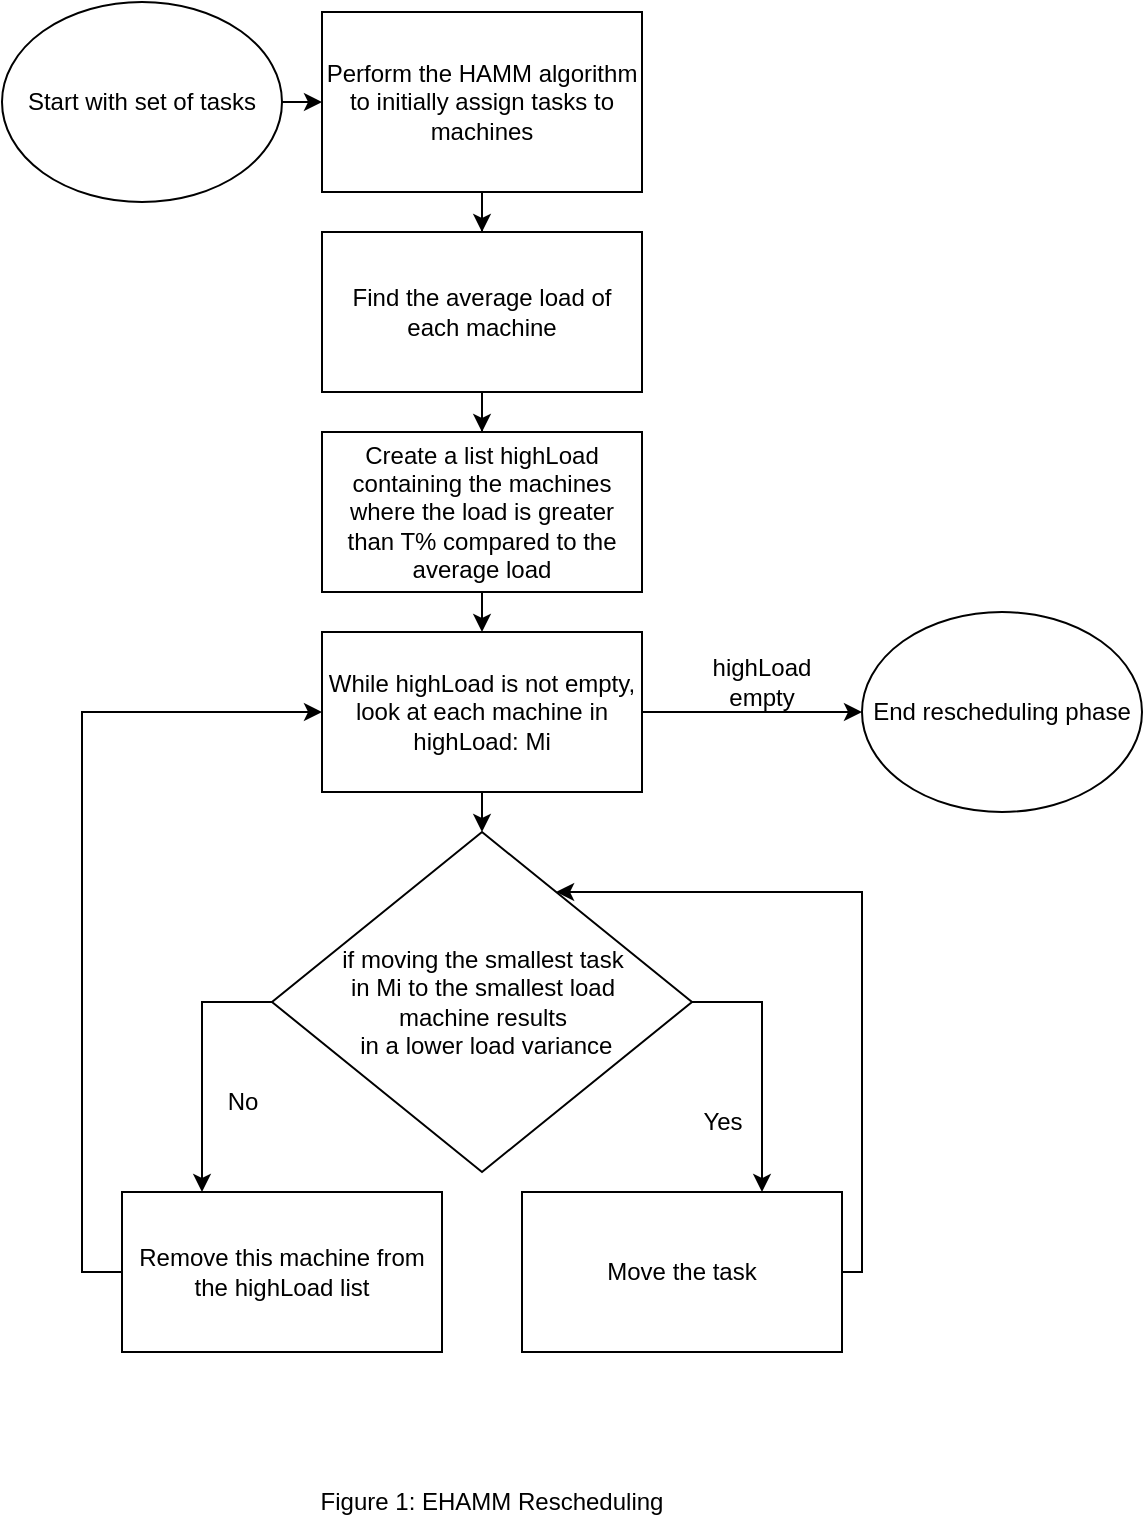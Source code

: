 <mxfile version="21.0.8" type="github">
  <diagram name="Page-1" id="htW07n8LYYYhgj7FKJxG">
    <mxGraphModel dx="1687" dy="832" grid="1" gridSize="10" guides="1" tooltips="1" connect="1" arrows="1" fold="1" page="1" pageScale="1" pageWidth="850" pageHeight="1100" math="0" shadow="0">
      <root>
        <mxCell id="0" />
        <mxCell id="1" parent="0" />
        <mxCell id="3CGPZZpxTsE3SwU_6RhS-4" style="edgeStyle=orthogonalEdgeStyle;rounded=0;orthogonalLoop=1;jettySize=auto;html=1;exitX=0.5;exitY=1;exitDx=0;exitDy=0;" edge="1" parent="1" source="3CGPZZpxTsE3SwU_6RhS-1" target="3CGPZZpxTsE3SwU_6RhS-5">
          <mxGeometry relative="1" as="geometry">
            <mxPoint x="420" y="210" as="targetPoint" />
          </mxGeometry>
        </mxCell>
        <mxCell id="3CGPZZpxTsE3SwU_6RhS-1" value="Find the average load of each machine" style="rounded=0;whiteSpace=wrap;html=1;" vertex="1" parent="1">
          <mxGeometry x="340" y="120" width="160" height="80" as="geometry" />
        </mxCell>
        <mxCell id="3CGPZZpxTsE3SwU_6RhS-3" style="edgeStyle=orthogonalEdgeStyle;rounded=0;orthogonalLoop=1;jettySize=auto;html=1;exitX=0.5;exitY=1;exitDx=0;exitDy=0;" edge="1" parent="1" source="3CGPZZpxTsE3SwU_6RhS-2" target="3CGPZZpxTsE3SwU_6RhS-1">
          <mxGeometry relative="1" as="geometry" />
        </mxCell>
        <mxCell id="3CGPZZpxTsE3SwU_6RhS-2" value="Perform the HAMM algorithm to initially assign tasks to machines" style="rounded=0;whiteSpace=wrap;html=1;" vertex="1" parent="1">
          <mxGeometry x="340" y="10" width="160" height="90" as="geometry" />
        </mxCell>
        <mxCell id="3CGPZZpxTsE3SwU_6RhS-22" style="edgeStyle=orthogonalEdgeStyle;rounded=0;orthogonalLoop=1;jettySize=auto;html=1;exitX=0.5;exitY=1;exitDx=0;exitDy=0;entryX=0.5;entryY=0;entryDx=0;entryDy=0;" edge="1" parent="1" source="3CGPZZpxTsE3SwU_6RhS-5" target="3CGPZZpxTsE3SwU_6RhS-19">
          <mxGeometry relative="1" as="geometry" />
        </mxCell>
        <mxCell id="3CGPZZpxTsE3SwU_6RhS-5" value="Create a list highLoad containing the machines where the load is greater than T% compared to the average load" style="rounded=0;whiteSpace=wrap;html=1;" vertex="1" parent="1">
          <mxGeometry x="340" y="220" width="160" height="80" as="geometry" />
        </mxCell>
        <mxCell id="3CGPZZpxTsE3SwU_6RhS-40" style="edgeStyle=orthogonalEdgeStyle;rounded=0;orthogonalLoop=1;jettySize=auto;html=1;exitX=0.5;exitY=1;exitDx=0;exitDy=0;entryX=0.5;entryY=0;entryDx=0;entryDy=0;" edge="1" parent="1" source="3CGPZZpxTsE3SwU_6RhS-19" target="3CGPZZpxTsE3SwU_6RhS-54">
          <mxGeometry relative="1" as="geometry">
            <mxPoint x="420" y="430" as="targetPoint" />
          </mxGeometry>
        </mxCell>
        <mxCell id="3CGPZZpxTsE3SwU_6RhS-45" style="edgeStyle=orthogonalEdgeStyle;rounded=0;orthogonalLoop=1;jettySize=auto;html=1;exitX=1;exitY=0.5;exitDx=0;exitDy=0;entryX=0;entryY=0.5;entryDx=0;entryDy=0;" edge="1" parent="1" source="3CGPZZpxTsE3SwU_6RhS-19">
          <mxGeometry relative="1" as="geometry">
            <mxPoint x="610" y="360" as="targetPoint" />
          </mxGeometry>
        </mxCell>
        <mxCell id="3CGPZZpxTsE3SwU_6RhS-19" value="While highLoad is not empty, look at each machine in highLoad: Mi" style="rounded=0;whiteSpace=wrap;html=1;" vertex="1" parent="1">
          <mxGeometry x="340" y="320" width="160" height="80" as="geometry" />
        </mxCell>
        <mxCell id="3CGPZZpxTsE3SwU_6RhS-31" value="No" style="text;html=1;align=center;verticalAlign=middle;resizable=0;points=[];autosize=1;strokeColor=none;fillColor=none;" vertex="1" parent="1">
          <mxGeometry x="280" y="540" width="40" height="30" as="geometry" />
        </mxCell>
        <mxCell id="3CGPZZpxTsE3SwU_6RhS-32" value="Yes" style="text;html=1;align=center;verticalAlign=middle;resizable=0;points=[];autosize=1;strokeColor=none;fillColor=none;" vertex="1" parent="1">
          <mxGeometry x="520" y="550" width="40" height="30" as="geometry" />
        </mxCell>
        <mxCell id="3CGPZZpxTsE3SwU_6RhS-66" style="edgeStyle=orthogonalEdgeStyle;rounded=0;orthogonalLoop=1;jettySize=auto;html=1;exitX=1;exitY=0.5;exitDx=0;exitDy=0;" edge="1" parent="1" source="3CGPZZpxTsE3SwU_6RhS-35" target="3CGPZZpxTsE3SwU_6RhS-54">
          <mxGeometry relative="1" as="geometry">
            <mxPoint x="620" y="450" as="targetPoint" />
            <Array as="points">
              <mxPoint x="610" y="640" />
              <mxPoint x="610" y="450" />
            </Array>
          </mxGeometry>
        </mxCell>
        <mxCell id="3CGPZZpxTsE3SwU_6RhS-35" value="Move the task" style="rounded=0;whiteSpace=wrap;html=1;" vertex="1" parent="1">
          <mxGeometry x="440" y="600" width="160" height="80" as="geometry" />
        </mxCell>
        <mxCell id="3CGPZZpxTsE3SwU_6RhS-64" style="edgeStyle=orthogonalEdgeStyle;rounded=0;orthogonalLoop=1;jettySize=auto;html=1;exitX=0;exitY=0.5;exitDx=0;exitDy=0;entryX=0;entryY=0.5;entryDx=0;entryDy=0;" edge="1" parent="1" source="3CGPZZpxTsE3SwU_6RhS-38" target="3CGPZZpxTsE3SwU_6RhS-19">
          <mxGeometry relative="1" as="geometry">
            <mxPoint x="200" y="350" as="targetPoint" />
          </mxGeometry>
        </mxCell>
        <mxCell id="3CGPZZpxTsE3SwU_6RhS-38" value="Remove this machine from the highLoad list" style="rounded=0;whiteSpace=wrap;html=1;" vertex="1" parent="1">
          <mxGeometry x="240" y="600" width="160" height="80" as="geometry" />
        </mxCell>
        <mxCell id="3CGPZZpxTsE3SwU_6RhS-42" value="highLoad empty" style="text;html=1;strokeColor=none;fillColor=none;align=center;verticalAlign=middle;whiteSpace=wrap;rounded=0;" vertex="1" parent="1">
          <mxGeometry x="530" y="330" width="60" height="30" as="geometry" />
        </mxCell>
        <mxCell id="3CGPZZpxTsE3SwU_6RhS-50" value="Figure 1: EHAMM Rescheduling" style="text;html=1;strokeColor=none;fillColor=none;align=center;verticalAlign=middle;whiteSpace=wrap;rounded=0;" vertex="1" parent="1">
          <mxGeometry x="330" y="740" width="190" height="30" as="geometry" />
        </mxCell>
        <mxCell id="3CGPZZpxTsE3SwU_6RhS-51" value="End rescheduling phase" style="ellipse;whiteSpace=wrap;html=1;" vertex="1" parent="1">
          <mxGeometry x="610" y="310" width="140" height="100" as="geometry" />
        </mxCell>
        <mxCell id="3CGPZZpxTsE3SwU_6RhS-53" style="edgeStyle=orthogonalEdgeStyle;rounded=0;orthogonalLoop=1;jettySize=auto;html=1;exitX=1;exitY=0.5;exitDx=0;exitDy=0;entryX=0;entryY=0.5;entryDx=0;entryDy=0;" edge="1" parent="1" source="3CGPZZpxTsE3SwU_6RhS-52" target="3CGPZZpxTsE3SwU_6RhS-2">
          <mxGeometry relative="1" as="geometry" />
        </mxCell>
        <mxCell id="3CGPZZpxTsE3SwU_6RhS-52" value="Start with set of tasks" style="ellipse;whiteSpace=wrap;html=1;" vertex="1" parent="1">
          <mxGeometry x="180" y="5" width="140" height="100" as="geometry" />
        </mxCell>
        <mxCell id="3CGPZZpxTsE3SwU_6RhS-63" style="edgeStyle=orthogonalEdgeStyle;rounded=0;orthogonalLoop=1;jettySize=auto;html=1;exitX=0;exitY=0.5;exitDx=0;exitDy=0;entryX=0.25;entryY=0;entryDx=0;entryDy=0;" edge="1" parent="1" source="3CGPZZpxTsE3SwU_6RhS-54" target="3CGPZZpxTsE3SwU_6RhS-38">
          <mxGeometry relative="1" as="geometry" />
        </mxCell>
        <mxCell id="3CGPZZpxTsE3SwU_6RhS-65" style="edgeStyle=orthogonalEdgeStyle;rounded=0;orthogonalLoop=1;jettySize=auto;html=1;exitX=1;exitY=0.5;exitDx=0;exitDy=0;entryX=0.75;entryY=0;entryDx=0;entryDy=0;" edge="1" parent="1" source="3CGPZZpxTsE3SwU_6RhS-54" target="3CGPZZpxTsE3SwU_6RhS-35">
          <mxGeometry relative="1" as="geometry" />
        </mxCell>
        <mxCell id="3CGPZZpxTsE3SwU_6RhS-54" value="" style="rhombus;whiteSpace=wrap;html=1;direction=east;" vertex="1" parent="1">
          <mxGeometry x="315" y="420" width="210" height="170" as="geometry" />
        </mxCell>
        <mxCell id="3CGPZZpxTsE3SwU_6RhS-55" value="if moving the smallest task &lt;br&gt;in Mi to the smallest load &lt;br&gt;machine results&lt;br&gt;&amp;nbsp;in a lower load variance" style="text;html=1;align=center;verticalAlign=middle;resizable=0;points=[];autosize=1;strokeColor=none;fillColor=none;" vertex="1" parent="1">
          <mxGeometry x="340" y="470" width="160" height="70" as="geometry" />
        </mxCell>
      </root>
    </mxGraphModel>
  </diagram>
</mxfile>
